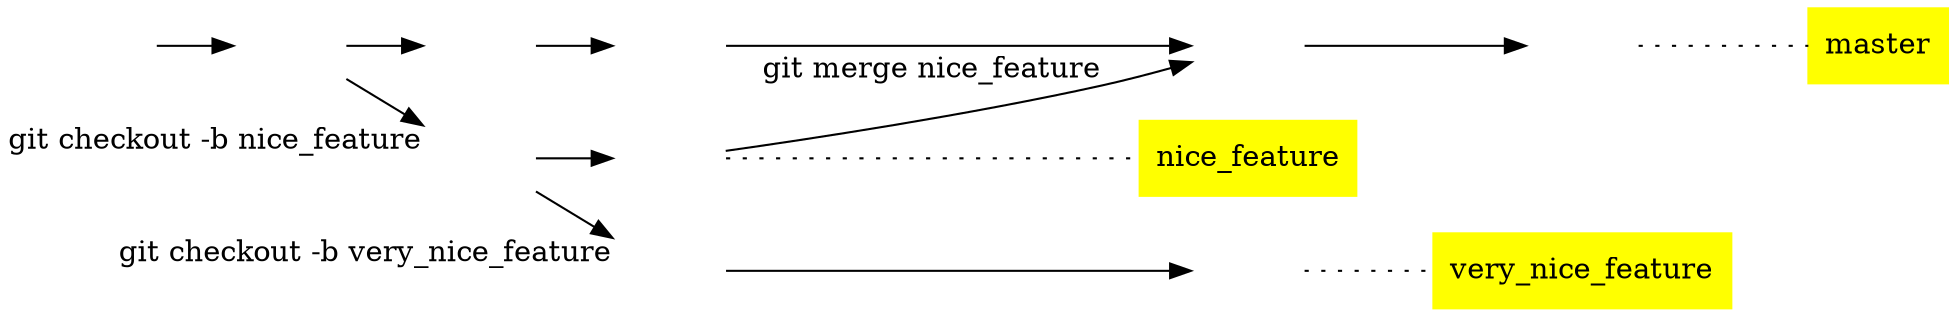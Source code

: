 digraph {
	rankdir = "LR"
    node [image = "technical/assets/redball.png", label="", imagescale=both, shape=none, group = master]
    edge[weight = 100 ]
	A -> B
    B -> C
    C -> D
    D -> E
    E -> F
    edge [group = branch]
    edge [ weight = 10 ]
    B -> C2 [headlabel = "git checkout -b nice_feature"]
    C2 -> D2

    D2 -> E [label = "git merge nice_feature"]
    C2 -> C3 [headlabel = "git checkout -b very_nice_feature"]
    C3 -> D3
    edge [ weight = 1]
    node [group = labels]
    F -> master [dir = "none", style="dotted"]
    D2 -> nice_feature [dir = "none", style="dotted"]
    D3 -> very_nice_feature [dir = "none", style="dotted"]
    master [image = "", label = "master", style=filled, color=yellow, shape=rectangle]
    nice_feature [image = "", label = "nice_feature", style=filled, color=yellow, shape=rectangle]
    very_nice_feature [image = "", label = "very_nice_feature", style=filled, color=yellow, shape=rectangle]
}
